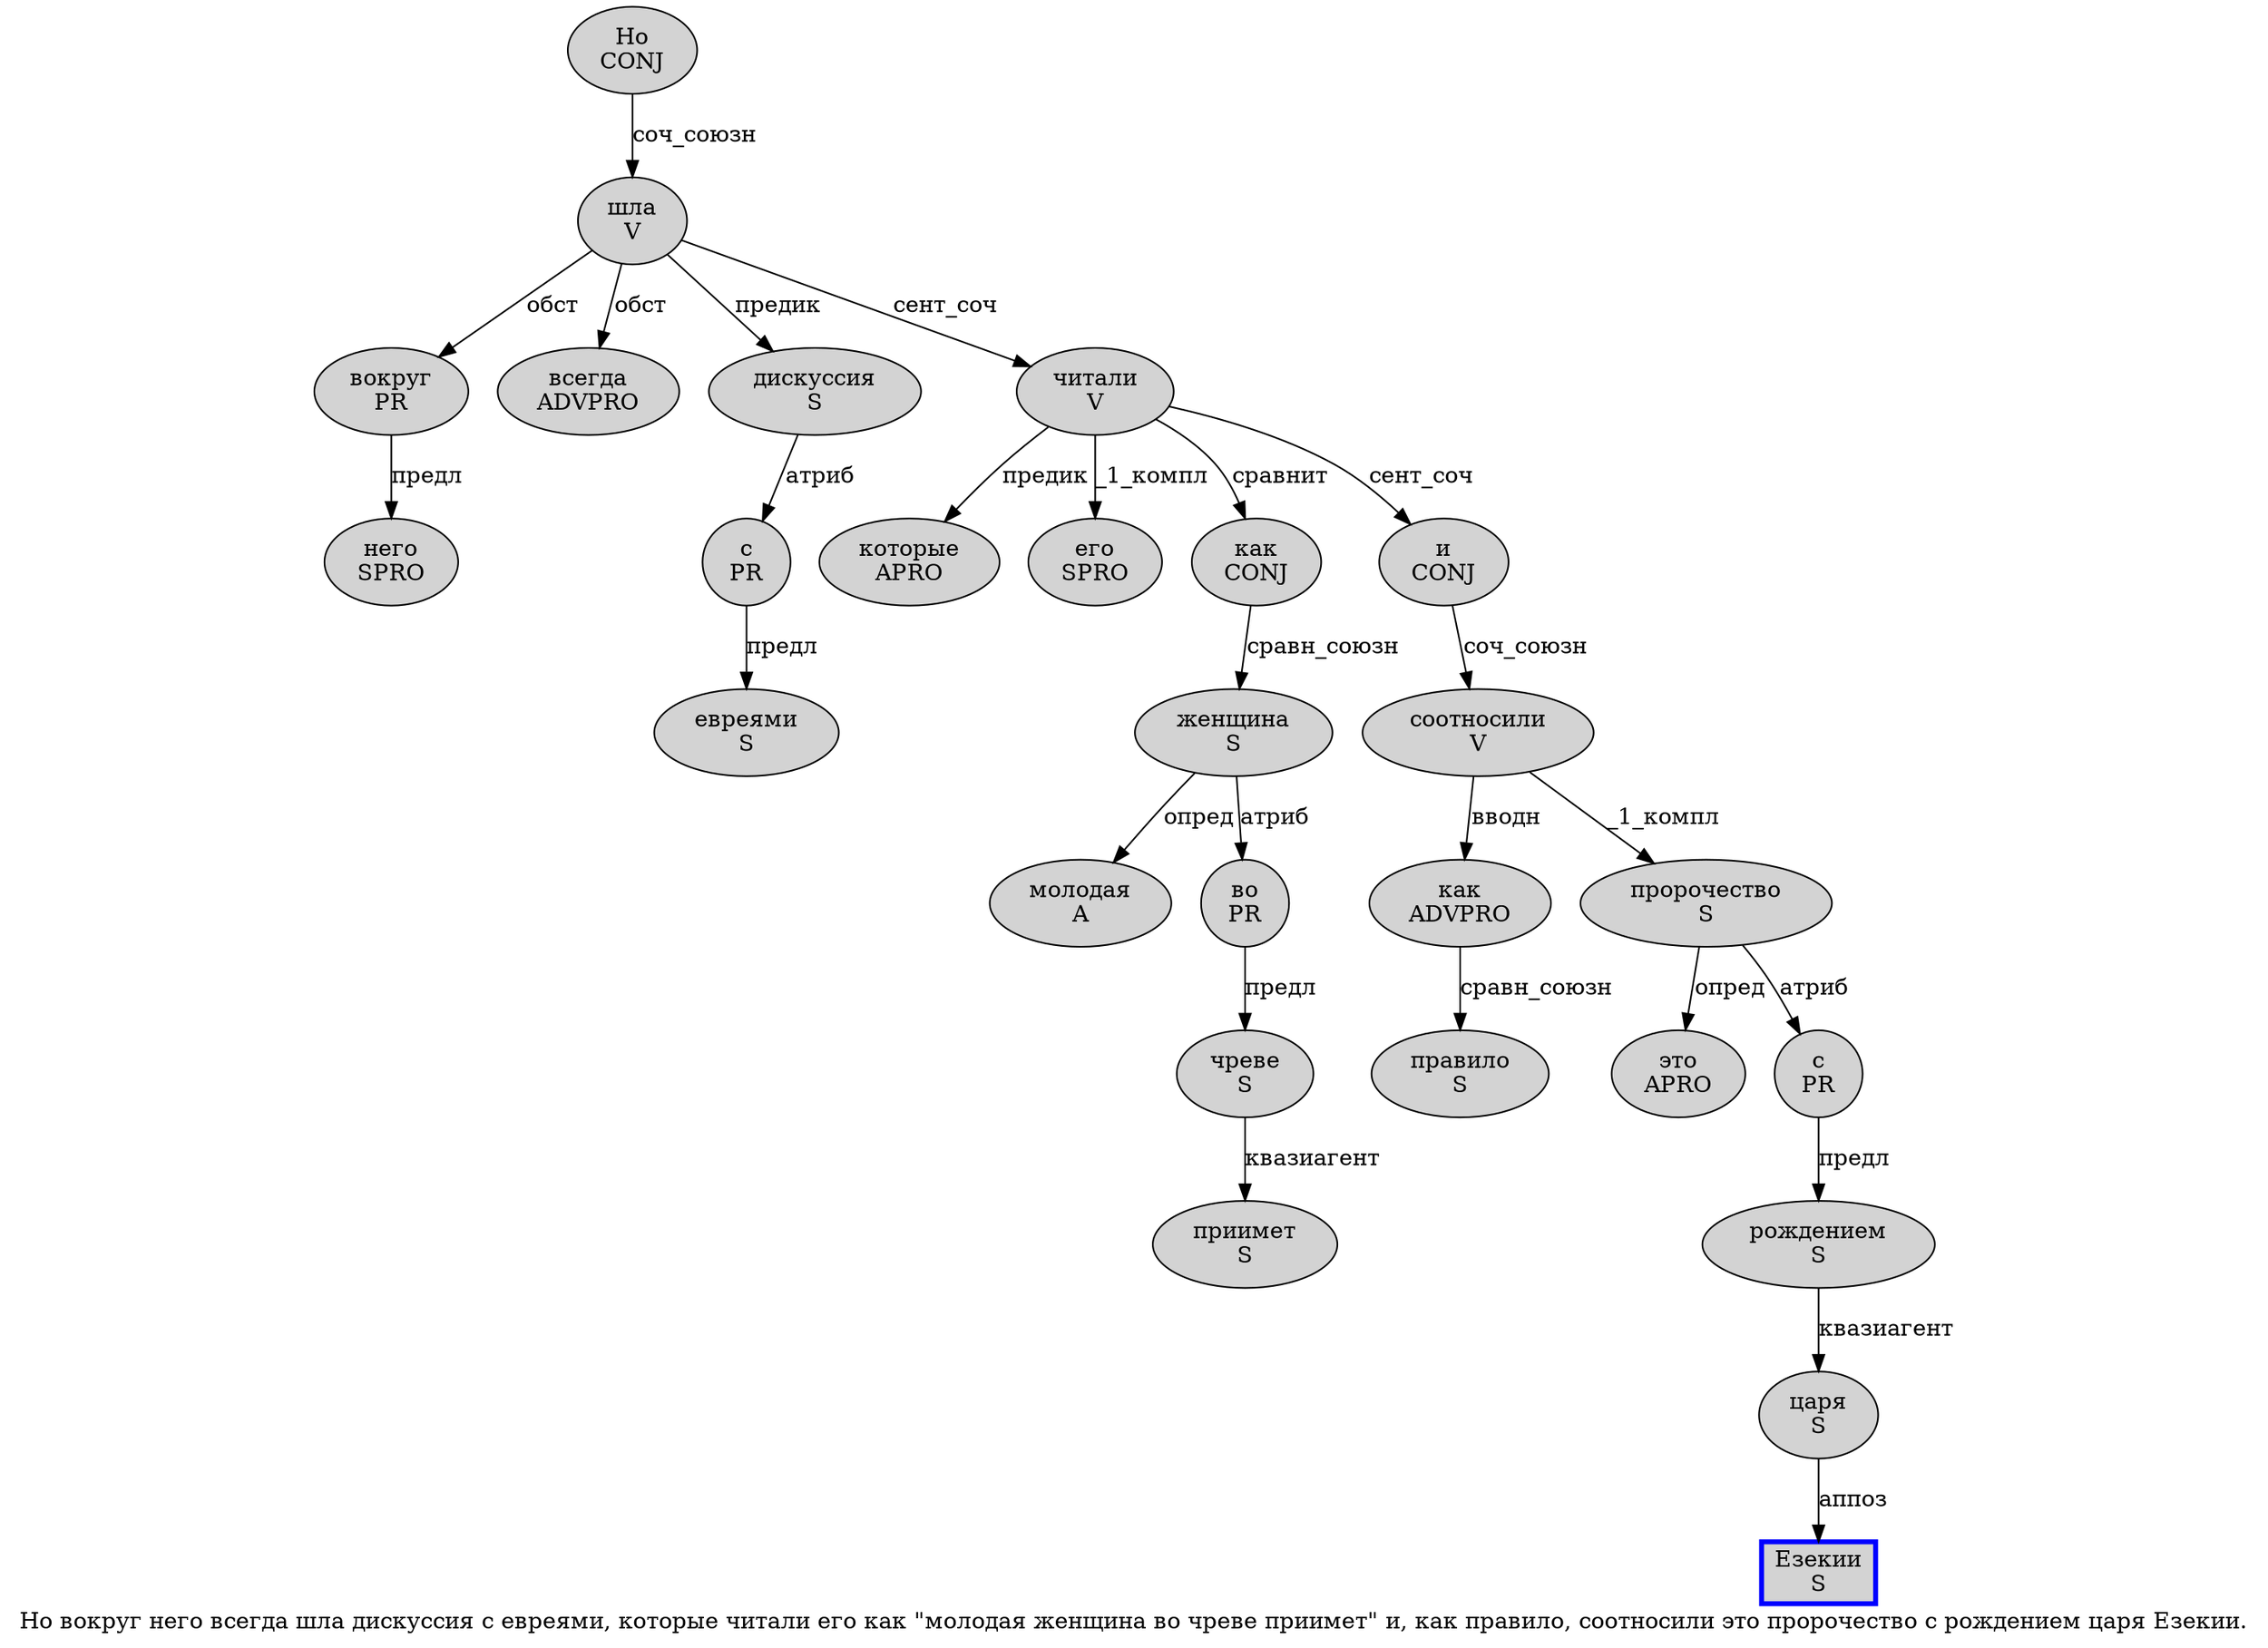 digraph SENTENCE_552 {
	graph [label="Но вокруг него всегда шла дискуссия с евреями, которые читали его как \"молодая женщина во чреве приимет\" и, как правило, соотносили это пророчество с рождением царя Езекии."]
	node [style=filled]
		0 [label="Но
CONJ" color="" fillcolor=lightgray penwidth=1 shape=ellipse]
		1 [label="вокруг
PR" color="" fillcolor=lightgray penwidth=1 shape=ellipse]
		2 [label="него
SPRO" color="" fillcolor=lightgray penwidth=1 shape=ellipse]
		3 [label="всегда
ADVPRO" color="" fillcolor=lightgray penwidth=1 shape=ellipse]
		4 [label="шла
V" color="" fillcolor=lightgray penwidth=1 shape=ellipse]
		5 [label="дискуссия
S" color="" fillcolor=lightgray penwidth=1 shape=ellipse]
		6 [label="с
PR" color="" fillcolor=lightgray penwidth=1 shape=ellipse]
		7 [label="евреями
S" color="" fillcolor=lightgray penwidth=1 shape=ellipse]
		9 [label="которые
APRO" color="" fillcolor=lightgray penwidth=1 shape=ellipse]
		10 [label="читали
V" color="" fillcolor=lightgray penwidth=1 shape=ellipse]
		11 [label="его
SPRO" color="" fillcolor=lightgray penwidth=1 shape=ellipse]
		12 [label="как
CONJ" color="" fillcolor=lightgray penwidth=1 shape=ellipse]
		14 [label="молодая
A" color="" fillcolor=lightgray penwidth=1 shape=ellipse]
		15 [label="женщина
S" color="" fillcolor=lightgray penwidth=1 shape=ellipse]
		16 [label="во
PR" color="" fillcolor=lightgray penwidth=1 shape=ellipse]
		17 [label="чреве
S" color="" fillcolor=lightgray penwidth=1 shape=ellipse]
		18 [label="приимет
S" color="" fillcolor=lightgray penwidth=1 shape=ellipse]
		20 [label="и
CONJ" color="" fillcolor=lightgray penwidth=1 shape=ellipse]
		22 [label="как
ADVPRO" color="" fillcolor=lightgray penwidth=1 shape=ellipse]
		23 [label="правило
S" color="" fillcolor=lightgray penwidth=1 shape=ellipse]
		25 [label="соотносили
V" color="" fillcolor=lightgray penwidth=1 shape=ellipse]
		26 [label="это
APRO" color="" fillcolor=lightgray penwidth=1 shape=ellipse]
		27 [label="пророчество
S" color="" fillcolor=lightgray penwidth=1 shape=ellipse]
		28 [label="с
PR" color="" fillcolor=lightgray penwidth=1 shape=ellipse]
		29 [label="рождением
S" color="" fillcolor=lightgray penwidth=1 shape=ellipse]
		30 [label="царя
S" color="" fillcolor=lightgray penwidth=1 shape=ellipse]
		31 [label="Езекии
S" color=blue fillcolor=lightgray penwidth=3 shape=box]
			10 -> 9 [label="предик"]
			10 -> 11 [label="_1_компл"]
			10 -> 12 [label="сравнит"]
			10 -> 20 [label="сент_соч"]
			1 -> 2 [label="предл"]
			20 -> 25 [label="соч_союзн"]
			30 -> 31 [label="аппоз"]
			28 -> 29 [label="предл"]
			12 -> 15 [label="сравн_союзн"]
			17 -> 18 [label="квазиагент"]
			0 -> 4 [label="соч_союзн"]
			22 -> 23 [label="сравн_союзн"]
			27 -> 26 [label="опред"]
			27 -> 28 [label="атриб"]
			6 -> 7 [label="предл"]
			29 -> 30 [label="квазиагент"]
			4 -> 1 [label="обст"]
			4 -> 3 [label="обст"]
			4 -> 5 [label="предик"]
			4 -> 10 [label="сент_соч"]
			15 -> 14 [label="опред"]
			15 -> 16 [label="атриб"]
			5 -> 6 [label="атриб"]
			25 -> 22 [label="вводн"]
			25 -> 27 [label="_1_компл"]
			16 -> 17 [label="предл"]
}
